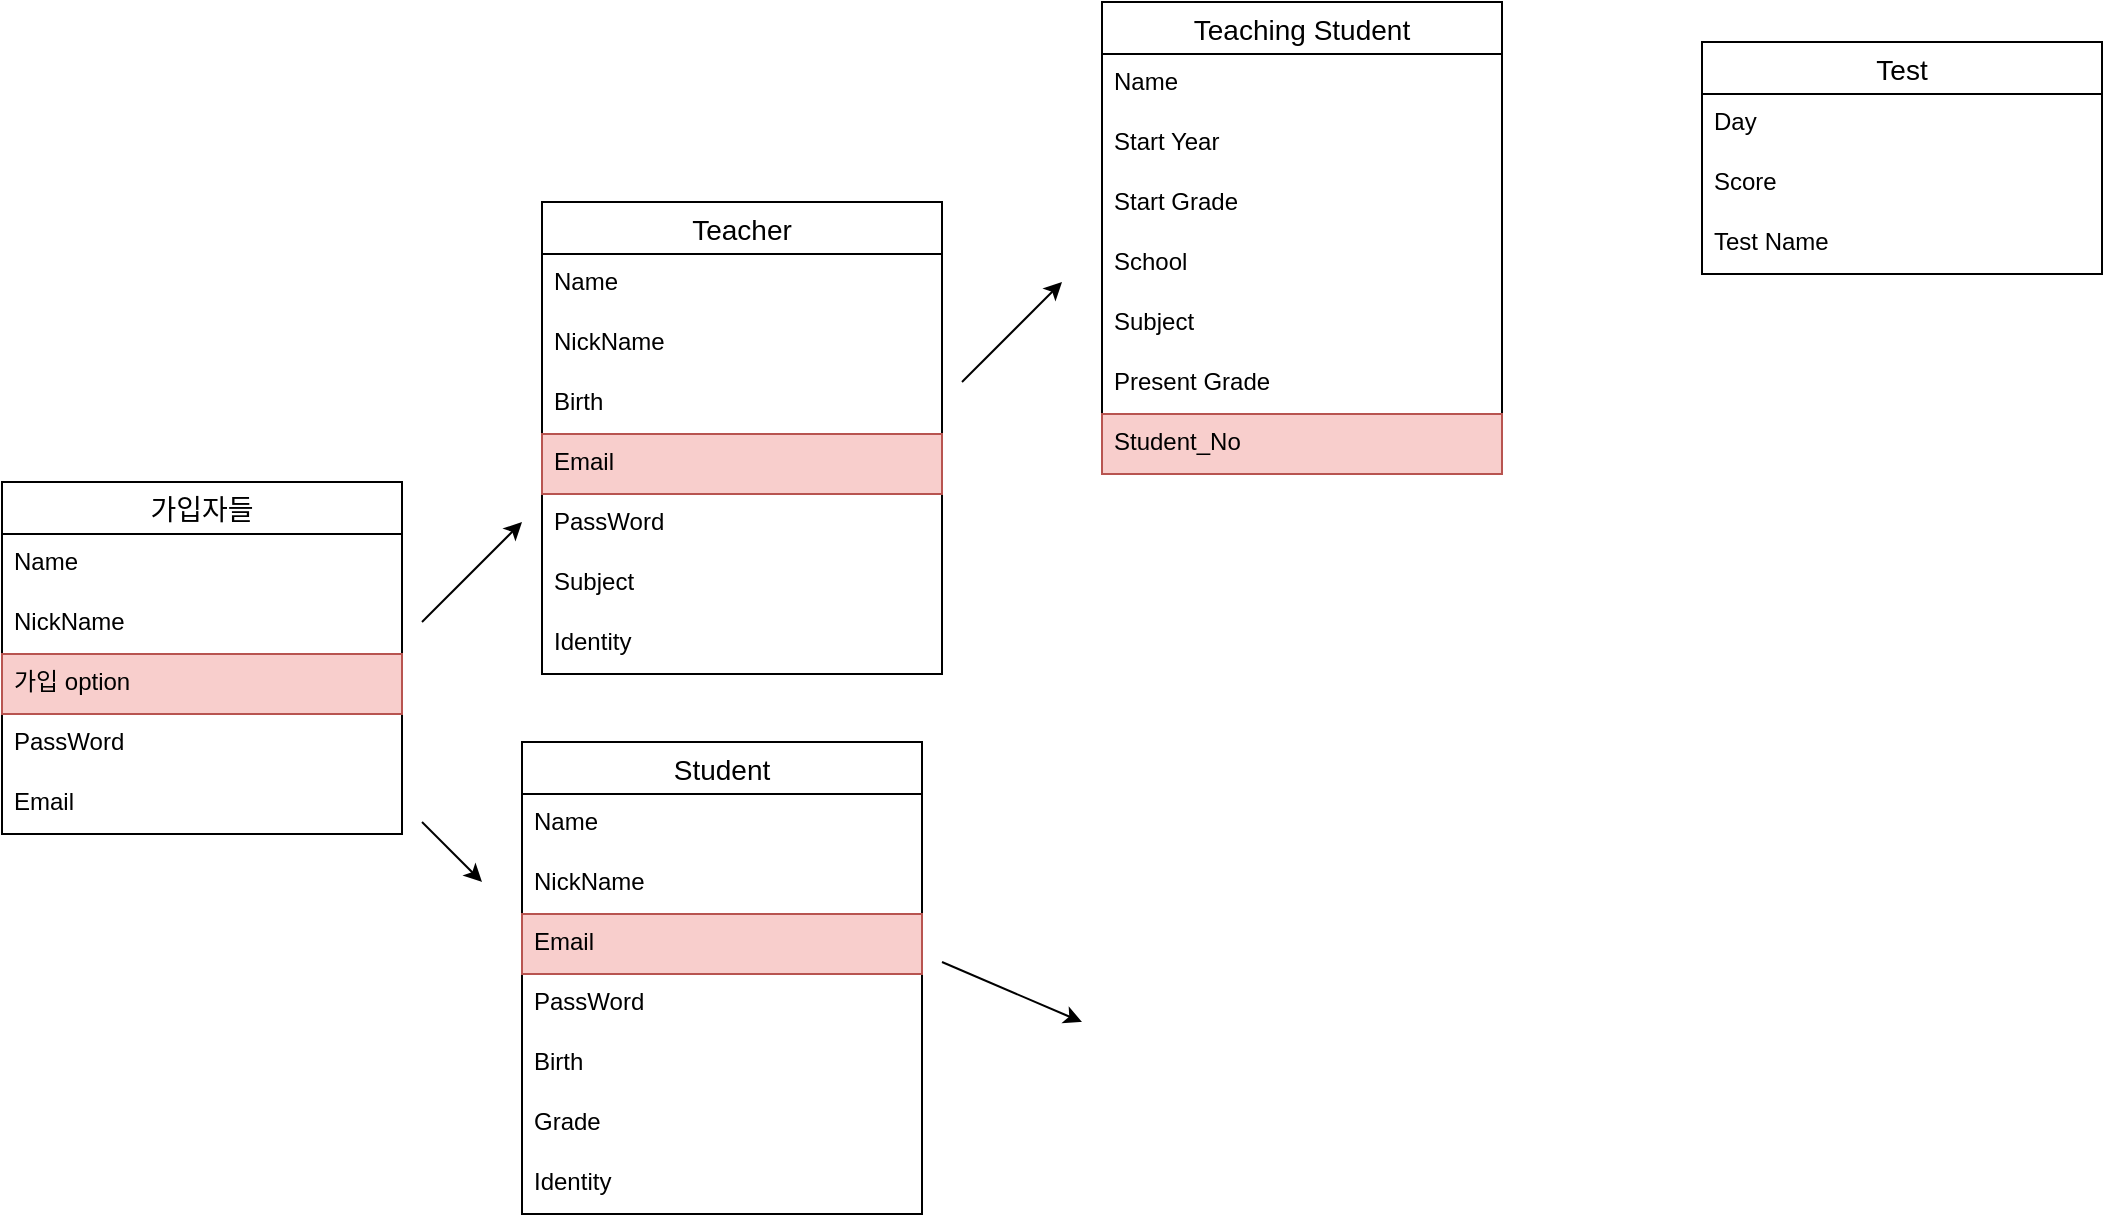 <mxfile version="17.2.1" type="github">
  <diagram id="7J9lYXd4P0snkGBGVxrn" name="Page-1">
    <mxGraphModel dx="1240" dy="1074" grid="1" gridSize="10" guides="1" tooltips="1" connect="1" arrows="1" fold="1" page="1" pageScale="1" pageWidth="827" pageHeight="1169" math="0" shadow="0">
      <root>
        <mxCell id="0" />
        <mxCell id="1" parent="0" />
        <mxCell id="PbxWHBlRkucG0P0deubW-86" value="Teacher" style="swimlane;fontStyle=0;childLayout=stackLayout;horizontal=1;startSize=26;horizontalStack=0;resizeParent=1;resizeParentMax=0;resizeLast=0;collapsible=1;marginBottom=0;align=center;fontSize=14;" vertex="1" parent="1">
          <mxGeometry x="390" y="150" width="200" height="236" as="geometry" />
        </mxCell>
        <mxCell id="PbxWHBlRkucG0P0deubW-87" value="Name" style="text;strokeColor=none;fillColor=none;spacingLeft=4;spacingRight=4;overflow=hidden;rotatable=0;points=[[0,0.5],[1,0.5]];portConstraint=eastwest;fontSize=12;" vertex="1" parent="PbxWHBlRkucG0P0deubW-86">
          <mxGeometry y="26" width="200" height="30" as="geometry" />
        </mxCell>
        <mxCell id="PbxWHBlRkucG0P0deubW-121" value="NickName" style="text;strokeColor=none;fillColor=none;spacingLeft=4;spacingRight=4;overflow=hidden;rotatable=0;points=[[0,0.5],[1,0.5]];portConstraint=eastwest;fontSize=12;" vertex="1" parent="PbxWHBlRkucG0P0deubW-86">
          <mxGeometry y="56" width="200" height="30" as="geometry" />
        </mxCell>
        <mxCell id="PbxWHBlRkucG0P0deubW-88" value="Birth" style="text;strokeColor=none;fillColor=none;spacingLeft=4;spacingRight=4;overflow=hidden;rotatable=0;points=[[0,0.5],[1,0.5]];portConstraint=eastwest;fontSize=12;" vertex="1" parent="PbxWHBlRkucG0P0deubW-86">
          <mxGeometry y="86" width="200" height="30" as="geometry" />
        </mxCell>
        <mxCell id="PbxWHBlRkucG0P0deubW-90" value="Email" style="text;strokeColor=#b85450;fillColor=#f8cecc;spacingLeft=4;spacingRight=4;overflow=hidden;rotatable=0;points=[[0,0.5],[1,0.5]];portConstraint=eastwest;fontSize=12;" vertex="1" parent="PbxWHBlRkucG0P0deubW-86">
          <mxGeometry y="116" width="200" height="30" as="geometry" />
        </mxCell>
        <mxCell id="PbxWHBlRkucG0P0deubW-91" value="PassWord" style="text;strokeColor=none;fillColor=none;spacingLeft=4;spacingRight=4;overflow=hidden;rotatable=0;points=[[0,0.5],[1,0.5]];portConstraint=eastwest;fontSize=12;" vertex="1" parent="PbxWHBlRkucG0P0deubW-86">
          <mxGeometry y="146" width="200" height="30" as="geometry" />
        </mxCell>
        <mxCell id="PbxWHBlRkucG0P0deubW-92" value="Subject" style="text;strokeColor=none;fillColor=none;spacingLeft=4;spacingRight=4;overflow=hidden;rotatable=0;points=[[0,0.5],[1,0.5]];portConstraint=eastwest;fontSize=12;" vertex="1" parent="PbxWHBlRkucG0P0deubW-86">
          <mxGeometry y="176" width="200" height="30" as="geometry" />
        </mxCell>
        <mxCell id="PbxWHBlRkucG0P0deubW-89" value="Identity" style="text;spacingLeft=4;spacingRight=4;overflow=hidden;rotatable=0;points=[[0,0.5],[1,0.5]];portConstraint=eastwest;fontSize=12;" vertex="1" parent="PbxWHBlRkucG0P0deubW-86">
          <mxGeometry y="206" width="200" height="30" as="geometry" />
        </mxCell>
        <mxCell id="PbxWHBlRkucG0P0deubW-100" value="" style="endArrow=classic;html=1;rounded=0;" edge="1" parent="1">
          <mxGeometry width="50" height="50" relative="1" as="geometry">
            <mxPoint x="600" y="240" as="sourcePoint" />
            <mxPoint x="650" y="190" as="targetPoint" />
          </mxGeometry>
        </mxCell>
        <mxCell id="PbxWHBlRkucG0P0deubW-101" value="Student" style="swimlane;fontStyle=0;childLayout=stackLayout;horizontal=1;startSize=26;horizontalStack=0;resizeParent=1;resizeParentMax=0;resizeLast=0;collapsible=1;marginBottom=0;align=center;fontSize=14;" vertex="1" parent="1">
          <mxGeometry x="380" y="420" width="200" height="236" as="geometry" />
        </mxCell>
        <mxCell id="PbxWHBlRkucG0P0deubW-102" value="Name" style="text;strokeColor=none;fillColor=none;spacingLeft=4;spacingRight=4;overflow=hidden;rotatable=0;points=[[0,0.5],[1,0.5]];portConstraint=eastwest;fontSize=12;" vertex="1" parent="PbxWHBlRkucG0P0deubW-101">
          <mxGeometry y="26" width="200" height="30" as="geometry" />
        </mxCell>
        <mxCell id="PbxWHBlRkucG0P0deubW-103" value="NickName" style="text;strokeColor=none;fillColor=none;spacingLeft=4;spacingRight=4;overflow=hidden;rotatable=0;points=[[0,0.5],[1,0.5]];portConstraint=eastwest;fontSize=12;" vertex="1" parent="PbxWHBlRkucG0P0deubW-101">
          <mxGeometry y="56" width="200" height="30" as="geometry" />
        </mxCell>
        <mxCell id="PbxWHBlRkucG0P0deubW-104" value="Email" style="text;strokeColor=#b85450;fillColor=#f8cecc;spacingLeft=4;spacingRight=4;overflow=hidden;rotatable=0;points=[[0,0.5],[1,0.5]];portConstraint=eastwest;fontSize=12;" vertex="1" parent="PbxWHBlRkucG0P0deubW-101">
          <mxGeometry y="86" width="200" height="30" as="geometry" />
        </mxCell>
        <mxCell id="PbxWHBlRkucG0P0deubW-105" value="PassWord" style="text;strokeColor=none;fillColor=none;spacingLeft=4;spacingRight=4;overflow=hidden;rotatable=0;points=[[0,0.5],[1,0.5]];portConstraint=eastwest;fontSize=12;" vertex="1" parent="PbxWHBlRkucG0P0deubW-101">
          <mxGeometry y="116" width="200" height="30" as="geometry" />
        </mxCell>
        <mxCell id="PbxWHBlRkucG0P0deubW-120" value="Birth" style="text;strokeColor=none;fillColor=none;spacingLeft=4;spacingRight=4;overflow=hidden;rotatable=0;points=[[0,0.5],[1,0.5]];portConstraint=eastwest;fontSize=12;" vertex="1" parent="PbxWHBlRkucG0P0deubW-101">
          <mxGeometry y="146" width="200" height="30" as="geometry" />
        </mxCell>
        <mxCell id="PbxWHBlRkucG0P0deubW-106" value="Grade" style="text;strokeColor=none;fillColor=none;spacingLeft=4;spacingRight=4;overflow=hidden;rotatable=0;points=[[0,0.5],[1,0.5]];portConstraint=eastwest;fontSize=12;" vertex="1" parent="PbxWHBlRkucG0P0deubW-101">
          <mxGeometry y="176" width="200" height="30" as="geometry" />
        </mxCell>
        <mxCell id="PbxWHBlRkucG0P0deubW-107" value="Identity" style="text;spacingLeft=4;spacingRight=4;overflow=hidden;rotatable=0;points=[[0,0.5],[1,0.5]];portConstraint=eastwest;fontSize=12;" vertex="1" parent="PbxWHBlRkucG0P0deubW-101">
          <mxGeometry y="206" width="200" height="30" as="geometry" />
        </mxCell>
        <mxCell id="PbxWHBlRkucG0P0deubW-108" value="" style="endArrow=classic;html=1;rounded=0;" edge="1" parent="1">
          <mxGeometry width="50" height="50" relative="1" as="geometry">
            <mxPoint x="590" y="530" as="sourcePoint" />
            <mxPoint x="660" y="560" as="targetPoint" />
          </mxGeometry>
        </mxCell>
        <mxCell id="PbxWHBlRkucG0P0deubW-109" value="가입자들" style="swimlane;fontStyle=0;childLayout=stackLayout;horizontal=1;startSize=26;horizontalStack=0;resizeParent=1;resizeParentMax=0;resizeLast=0;collapsible=1;marginBottom=0;align=center;fontSize=14;" vertex="1" parent="1">
          <mxGeometry x="120" y="290" width="200" height="176" as="geometry" />
        </mxCell>
        <mxCell id="PbxWHBlRkucG0P0deubW-110" value="Name" style="text;strokeColor=none;fillColor=none;spacingLeft=4;spacingRight=4;overflow=hidden;rotatable=0;points=[[0,0.5],[1,0.5]];portConstraint=eastwest;fontSize=12;" vertex="1" parent="PbxWHBlRkucG0P0deubW-109">
          <mxGeometry y="26" width="200" height="30" as="geometry" />
        </mxCell>
        <mxCell id="PbxWHBlRkucG0P0deubW-111" value="NickName" style="text;strokeColor=none;fillColor=none;spacingLeft=4;spacingRight=4;overflow=hidden;rotatable=0;points=[[0,0.5],[1,0.5]];portConstraint=eastwest;fontSize=12;" vertex="1" parent="PbxWHBlRkucG0P0deubW-109">
          <mxGeometry y="56" width="200" height="30" as="geometry" />
        </mxCell>
        <mxCell id="PbxWHBlRkucG0P0deubW-112" value="가입 option" style="text;strokeColor=#b85450;fillColor=#f8cecc;spacingLeft=4;spacingRight=4;overflow=hidden;rotatable=0;points=[[0,0.5],[1,0.5]];portConstraint=eastwest;fontSize=12;" vertex="1" parent="PbxWHBlRkucG0P0deubW-109">
          <mxGeometry y="86" width="200" height="30" as="geometry" />
        </mxCell>
        <mxCell id="PbxWHBlRkucG0P0deubW-113" value="PassWord" style="text;strokeColor=none;fillColor=none;spacingLeft=4;spacingRight=4;overflow=hidden;rotatable=0;points=[[0,0.5],[1,0.5]];portConstraint=eastwest;fontSize=12;" vertex="1" parent="PbxWHBlRkucG0P0deubW-109">
          <mxGeometry y="116" width="200" height="30" as="geometry" />
        </mxCell>
        <mxCell id="PbxWHBlRkucG0P0deubW-114" value="Email" style="text;strokeColor=none;fillColor=none;spacingLeft=4;spacingRight=4;overflow=hidden;rotatable=0;points=[[0,0.5],[1,0.5]];portConstraint=eastwest;fontSize=12;" vertex="1" parent="PbxWHBlRkucG0P0deubW-109">
          <mxGeometry y="146" width="200" height="30" as="geometry" />
        </mxCell>
        <mxCell id="PbxWHBlRkucG0P0deubW-122" value="" style="endArrow=classic;html=1;rounded=0;" edge="1" parent="1">
          <mxGeometry width="50" height="50" relative="1" as="geometry">
            <mxPoint x="330" y="360" as="sourcePoint" />
            <mxPoint x="380" y="310" as="targetPoint" />
          </mxGeometry>
        </mxCell>
        <mxCell id="PbxWHBlRkucG0P0deubW-123" value="" style="endArrow=classic;html=1;rounded=0;" edge="1" parent="1">
          <mxGeometry width="50" height="50" relative="1" as="geometry">
            <mxPoint x="330" y="460" as="sourcePoint" />
            <mxPoint x="360" y="490" as="targetPoint" />
          </mxGeometry>
        </mxCell>
        <mxCell id="PbxWHBlRkucG0P0deubW-128" value="Teaching Student" style="swimlane;fontStyle=0;childLayout=stackLayout;horizontal=1;startSize=26;horizontalStack=0;resizeParent=1;resizeParentMax=0;resizeLast=0;collapsible=1;marginBottom=0;align=center;fontSize=14;" vertex="1" parent="1">
          <mxGeometry x="670" y="50" width="200" height="236" as="geometry" />
        </mxCell>
        <mxCell id="PbxWHBlRkucG0P0deubW-129" value="Name" style="text;strokeColor=none;fillColor=none;spacingLeft=4;spacingRight=4;overflow=hidden;rotatable=0;points=[[0,0.5],[1,0.5]];portConstraint=eastwest;fontSize=12;" vertex="1" parent="PbxWHBlRkucG0P0deubW-128">
          <mxGeometry y="26" width="200" height="30" as="geometry" />
        </mxCell>
        <mxCell id="PbxWHBlRkucG0P0deubW-130" value="Start Year" style="text;strokeColor=none;fillColor=none;spacingLeft=4;spacingRight=4;overflow=hidden;rotatable=0;points=[[0,0.5],[1,0.5]];portConstraint=eastwest;fontSize=12;" vertex="1" parent="PbxWHBlRkucG0P0deubW-128">
          <mxGeometry y="56" width="200" height="30" as="geometry" />
        </mxCell>
        <mxCell id="PbxWHBlRkucG0P0deubW-131" value="Start Grade" style="text;strokeColor=none;fillColor=none;spacingLeft=4;spacingRight=4;overflow=hidden;rotatable=0;points=[[0,0.5],[1,0.5]];portConstraint=eastwest;fontSize=12;" vertex="1" parent="PbxWHBlRkucG0P0deubW-128">
          <mxGeometry y="86" width="200" height="30" as="geometry" />
        </mxCell>
        <mxCell id="PbxWHBlRkucG0P0deubW-133" value="School" style="text;strokeColor=none;fillColor=none;spacingLeft=4;spacingRight=4;overflow=hidden;rotatable=0;points=[[0,0.5],[1,0.5]];portConstraint=eastwest;fontSize=12;" vertex="1" parent="PbxWHBlRkucG0P0deubW-128">
          <mxGeometry y="116" width="200" height="30" as="geometry" />
        </mxCell>
        <mxCell id="PbxWHBlRkucG0P0deubW-134" value="Subject" style="text;strokeColor=none;fillColor=none;spacingLeft=4;spacingRight=4;overflow=hidden;rotatable=0;points=[[0,0.5],[1,0.5]];portConstraint=eastwest;fontSize=12;" vertex="1" parent="PbxWHBlRkucG0P0deubW-128">
          <mxGeometry y="146" width="200" height="30" as="geometry" />
        </mxCell>
        <mxCell id="PbxWHBlRkucG0P0deubW-135" value="Present Grade" style="text;spacingLeft=4;spacingRight=4;overflow=hidden;rotatable=0;points=[[0,0.5],[1,0.5]];portConstraint=eastwest;fontSize=12;" vertex="1" parent="PbxWHBlRkucG0P0deubW-128">
          <mxGeometry y="176" width="200" height="30" as="geometry" />
        </mxCell>
        <mxCell id="PbxWHBlRkucG0P0deubW-147" value="Student_No" style="text;strokeColor=#b85450;fillColor=#f8cecc;spacingLeft=4;spacingRight=4;overflow=hidden;rotatable=0;points=[[0,0.5],[1,0.5]];portConstraint=eastwest;fontSize=12;" vertex="1" parent="PbxWHBlRkucG0P0deubW-128">
          <mxGeometry y="206" width="200" height="30" as="geometry" />
        </mxCell>
        <mxCell id="PbxWHBlRkucG0P0deubW-136" value="Test" style="swimlane;fontStyle=0;childLayout=stackLayout;horizontal=1;startSize=26;horizontalStack=0;resizeParent=1;resizeParentMax=0;resizeLast=0;collapsible=1;marginBottom=0;align=center;fontSize=14;" vertex="1" parent="1">
          <mxGeometry x="970" y="70" width="200" height="116" as="geometry" />
        </mxCell>
        <mxCell id="PbxWHBlRkucG0P0deubW-137" value="Day" style="text;strokeColor=none;fillColor=none;spacingLeft=4;spacingRight=4;overflow=hidden;rotatable=0;points=[[0,0.5],[1,0.5]];portConstraint=eastwest;fontSize=12;" vertex="1" parent="PbxWHBlRkucG0P0deubW-136">
          <mxGeometry y="26" width="200" height="30" as="geometry" />
        </mxCell>
        <mxCell id="PbxWHBlRkucG0P0deubW-138" value="Score" style="text;strokeColor=none;fillColor=none;spacingLeft=4;spacingRight=4;overflow=hidden;rotatable=0;points=[[0,0.5],[1,0.5]];portConstraint=eastwest;fontSize=12;" vertex="1" parent="PbxWHBlRkucG0P0deubW-136">
          <mxGeometry y="56" width="200" height="30" as="geometry" />
        </mxCell>
        <mxCell id="PbxWHBlRkucG0P0deubW-139" value="Test Name" style="text;strokeColor=none;fillColor=none;spacingLeft=4;spacingRight=4;overflow=hidden;rotatable=0;points=[[0,0.5],[1,0.5]];portConstraint=eastwest;fontSize=12;" vertex="1" parent="PbxWHBlRkucG0P0deubW-136">
          <mxGeometry y="86" width="200" height="30" as="geometry" />
        </mxCell>
      </root>
    </mxGraphModel>
  </diagram>
</mxfile>
